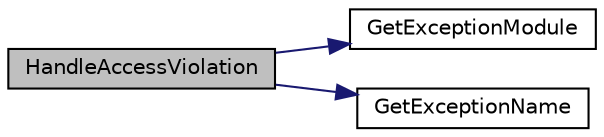 digraph G
{
  edge [fontname="Helvetica",fontsize="10",labelfontname="Helvetica",labelfontsize="10"];
  node [fontname="Helvetica",fontsize="10",shape=record];
  rankdir="LR";
  Node1 [label="HandleAccessViolation",height=0.2,width=0.4,color="black", fillcolor="grey75", style="filled" fontcolor="black"];
  Node1 -> Node2 [color="midnightblue",fontsize="10",style="solid",fontname="Helvetica"];
  Node2 [label="GetExceptionModule",height=0.2,width=0.4,color="black", fillcolor="white", style="filled",URL="$backtracer__win32_8cpp.html#aa09531a116f4aedc290bc18f132fa575"];
  Node1 -> Node3 [color="midnightblue",fontsize="10",style="solid",fontname="Helvetica"];
  Node3 [label="GetExceptionName",height=0.2,width=0.4,color="black", fillcolor="white", style="filled",URL="$backtracer__win32_8cpp.html#ae51d1070d5781aaf2ebc2ef812914854"];
}
